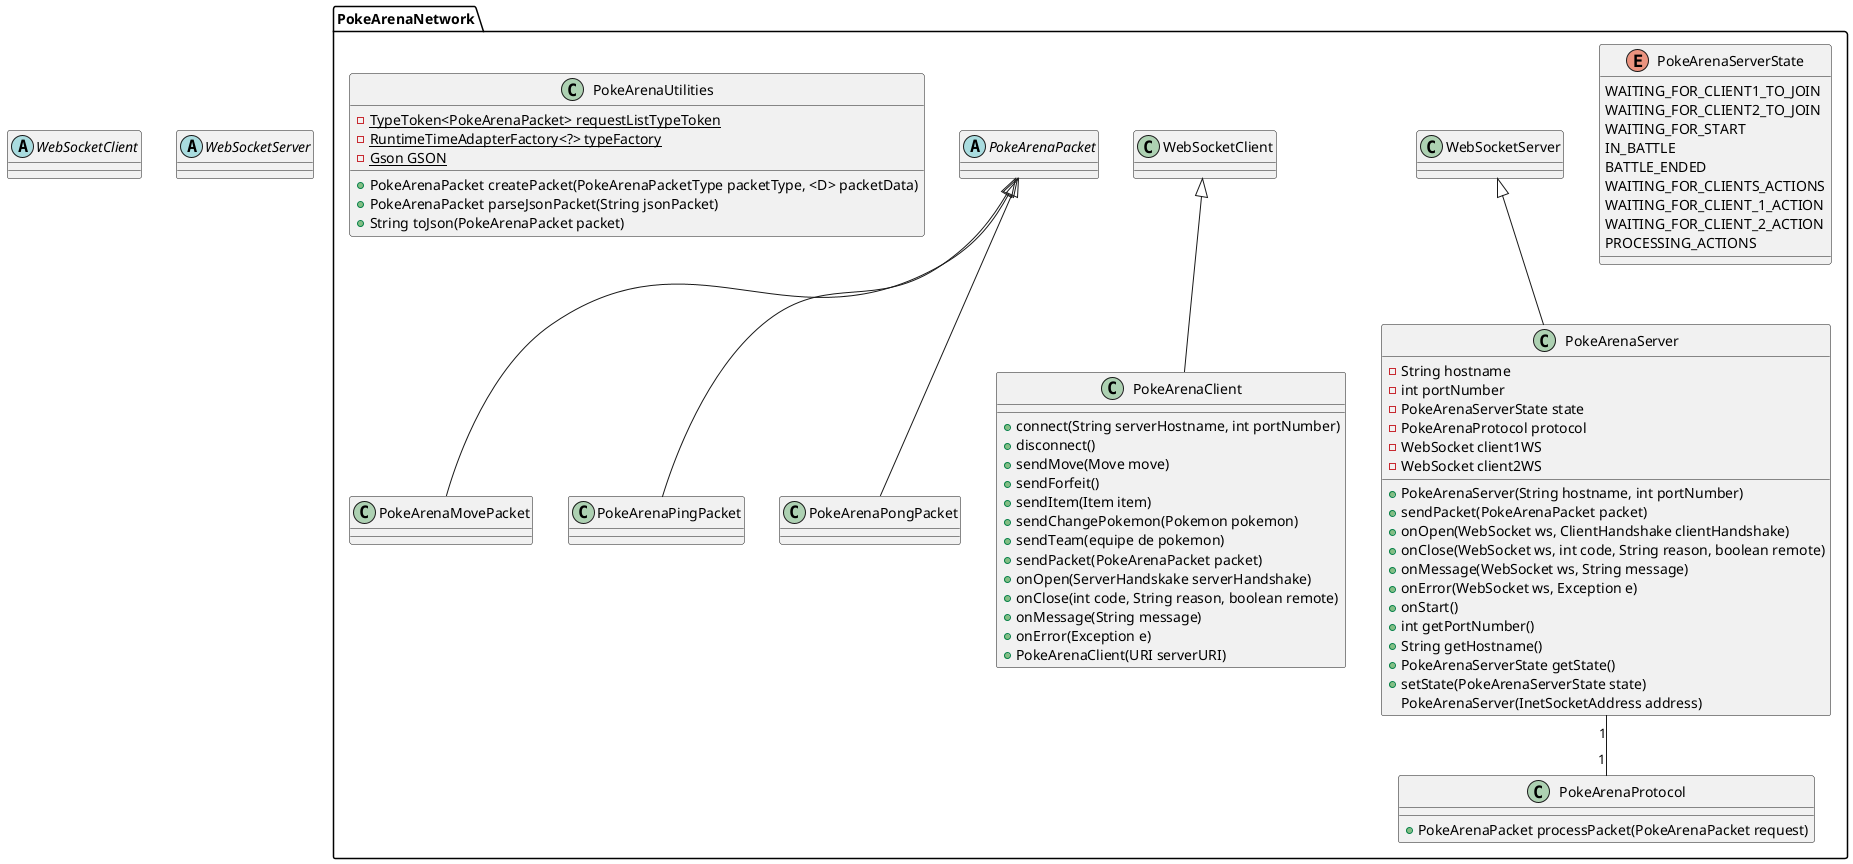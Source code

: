@startuml
'https://plantuml.com/sequence-diagram

abstract WebSocketClient {}
abstract WebSocketServer {}

package PokeArenaNetwork {

enum PokeArenaServerState {
    WAITING_FOR_CLIENT1_TO_JOIN
    WAITING_FOR_CLIENT2_TO_JOIN
    WAITING_FOR_START
    IN_BATTLE
    BATTLE_ENDED
    WAITING_FOR_CLIENTS_ACTIONS
    WAITING_FOR_CLIENT_1_ACTION
    WAITING_FOR_CLIENT_2_ACTION
    PROCESSING_ACTIONS
}

class PokeArenaServer extends WebSocketServer {
-String hostname
-int portNumber
-PokeArenaServerState state
-PokeArenaProtocol protocol
-WebSocket client1WS
-WebSocket client2WS
+PokeArenaServer(String hostname, int portNumber)
+sendPacket(PokeArenaPacket packet)
+onOpen(WebSocket ws, ClientHandshake clientHandshake)
+onClose(WebSocket ws, int code, String reason, boolean remote)
+onMessage(WebSocket ws, String message)
+onError(WebSocket ws, Exception e)
+onStart()
+int getPortNumber()
+String getHostname()
+PokeArenaServerState getState()
+setState(PokeArenaServerState state)
PokeArenaServer(InetSocketAddress address)
}

PokeArenaServer "1" -- "1" PokeArenaProtocol

class PokeArenaClient extends WebSocketClient {
+connect(String serverHostname, int portNumber)
+disconnect()
+sendMove(Move move)
+sendForfeit()
+sendItem(Item item)
+sendChangePokemon(Pokemon pokemon)
+sendTeam(equipe de pokemon)
+sendPacket(PokeArenaPacket packet)
+onOpen(ServerHandskake serverHandshake)
+onClose(int code, String reason, boolean remote)
+onMessage(String message)
+onError(Exception e)
+PokeArenaClient(URI serverURI)
}

class PokeArenaProtocol{
    +PokeArenaPacket processPacket(PokeArenaPacket request)
}

abstract PokeArenaPacket {
}

class PokeArenaMovePacket extends PokeArenaPacket
class PokeArenaPingPacket extends PokeArenaPacket
class PokeArenaPongPacket extends PokeArenaPacket

class PokeArenaUtilities {
-{static}TypeToken<PokeArenaPacket> requestListTypeToken
-{static}RuntimeTimeAdapterFactory<?> typeFactory
-{static}Gson GSON
+PokeArenaPacket createPacket(PokeArenaPacketType packetType, <D> packetData)
+PokeArenaPacket parseJsonPacket(String jsonPacket)
+String toJson(PokeArenaPacket packet)
}

@enduml